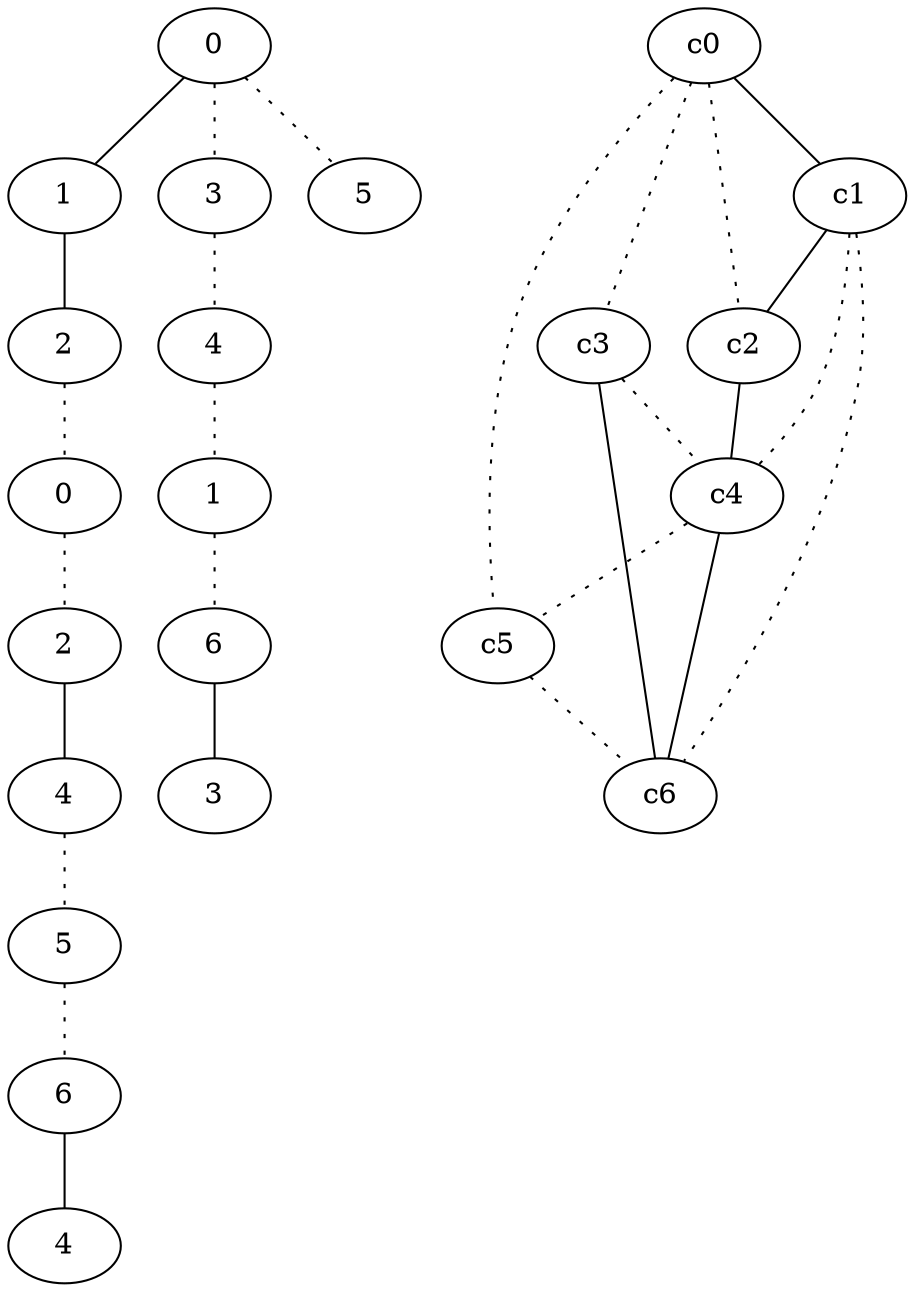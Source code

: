 graph {
a0[label=0];
a1[label=1];
a2[label=2];
a3[label=0];
a4[label=2];
a5[label=4];
a6[label=5];
a7[label=6];
a8[label=4];
a9[label=3];
a10[label=4];
a11[label=1];
a12[label=6];
a13[label=3];
a14[label=5];
a0 -- a1;
a0 -- a9 [style=dotted];
a0 -- a14 [style=dotted];
a1 -- a2;
a2 -- a3 [style=dotted];
a3 -- a4 [style=dotted];
a4 -- a5;
a5 -- a6 [style=dotted];
a6 -- a7 [style=dotted];
a7 -- a8;
a9 -- a10 [style=dotted];
a10 -- a11 [style=dotted];
a11 -- a12 [style=dotted];
a12 -- a13;
c0 -- c1;
c0 -- c2 [style=dotted];
c0 -- c3 [style=dotted];
c0 -- c5 [style=dotted];
c1 -- c2;
c1 -- c4 [style=dotted];
c1 -- c6 [style=dotted];
c2 -- c4;
c3 -- c4 [style=dotted];
c3 -- c6;
c4 -- c5 [style=dotted];
c4 -- c6;
c5 -- c6 [style=dotted];
}
